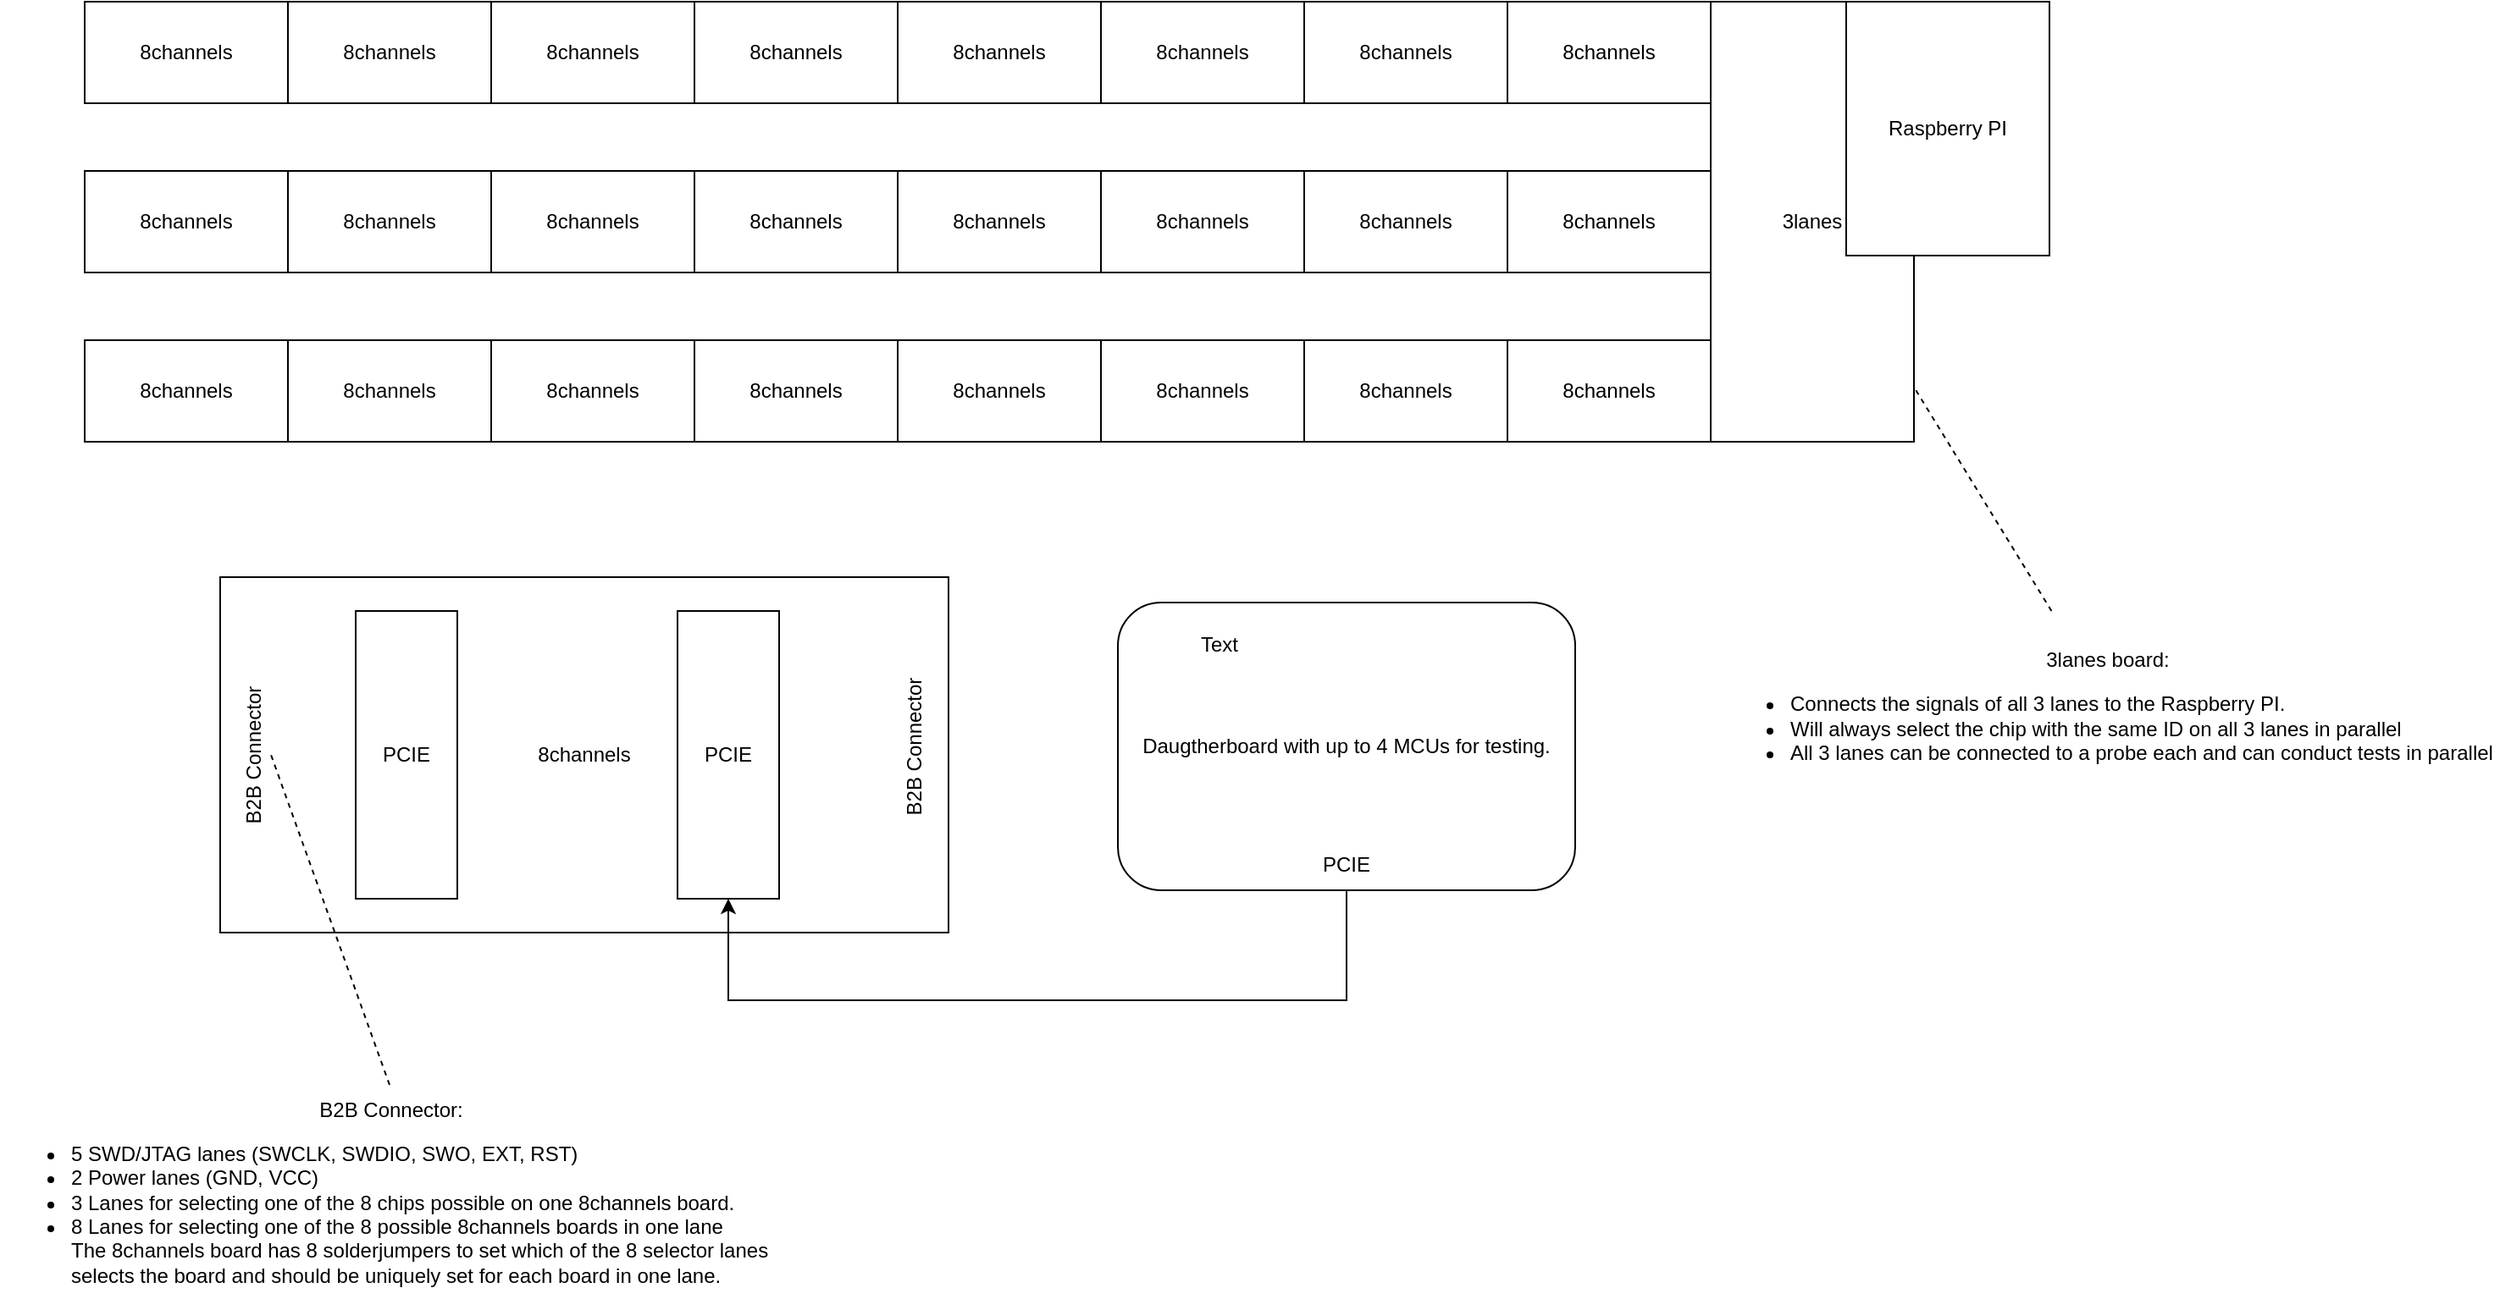 <mxfile version="13.9.8" type="device"><diagram id="sYuA1pUlj4f9CYN-lQdL" name="Page-1"><mxGraphModel dx="1673" dy="934" grid="1" gridSize="10" guides="1" tooltips="1" connect="1" arrows="1" fold="1" page="1" pageScale="1" pageWidth="850" pageHeight="1100" math="0" shadow="0"><root><mxCell id="0"/><mxCell id="1" parent="0"/><mxCell id="PqVrB3H1AC1d03dhqQ8f-1" value="8channels" style="rounded=0;whiteSpace=wrap;html=1;" vertex="1" parent="1"><mxGeometry x="80" y="140" width="120" height="60" as="geometry"/></mxCell><mxCell id="PqVrB3H1AC1d03dhqQ8f-2" value="8channels" style="rounded=0;whiteSpace=wrap;html=1;" vertex="1" parent="1"><mxGeometry x="200" y="140" width="120" height="60" as="geometry"/></mxCell><mxCell id="PqVrB3H1AC1d03dhqQ8f-3" value="8channels" style="rounded=0;whiteSpace=wrap;html=1;" vertex="1" parent="1"><mxGeometry x="320" y="140" width="120" height="60" as="geometry"/></mxCell><mxCell id="PqVrB3H1AC1d03dhqQ8f-4" value="8channels" style="rounded=0;whiteSpace=wrap;html=1;" vertex="1" parent="1"><mxGeometry x="440" y="140" width="120" height="60" as="geometry"/></mxCell><mxCell id="PqVrB3H1AC1d03dhqQ8f-5" value="8channels" style="rounded=0;whiteSpace=wrap;html=1;" vertex="1" parent="1"><mxGeometry x="560" y="140" width="120" height="60" as="geometry"/></mxCell><mxCell id="PqVrB3H1AC1d03dhqQ8f-6" value="8channels" style="rounded=0;whiteSpace=wrap;html=1;" vertex="1" parent="1"><mxGeometry x="680" y="140" width="120" height="60" as="geometry"/></mxCell><mxCell id="PqVrB3H1AC1d03dhqQ8f-7" value="8channels" style="rounded=0;whiteSpace=wrap;html=1;" vertex="1" parent="1"><mxGeometry x="800" y="140" width="120" height="60" as="geometry"/></mxCell><mxCell id="PqVrB3H1AC1d03dhqQ8f-8" value="8channels" style="rounded=0;whiteSpace=wrap;html=1;" vertex="1" parent="1"><mxGeometry x="920" y="140" width="120" height="60" as="geometry"/></mxCell><mxCell id="PqVrB3H1AC1d03dhqQ8f-9" value="8channels" style="rounded=0;whiteSpace=wrap;html=1;" vertex="1" parent="1"><mxGeometry x="80" y="240" width="120" height="60" as="geometry"/></mxCell><mxCell id="PqVrB3H1AC1d03dhqQ8f-10" value="8channels" style="rounded=0;whiteSpace=wrap;html=1;" vertex="1" parent="1"><mxGeometry x="200" y="240" width="120" height="60" as="geometry"/></mxCell><mxCell id="PqVrB3H1AC1d03dhqQ8f-11" value="8channels" style="rounded=0;whiteSpace=wrap;html=1;" vertex="1" parent="1"><mxGeometry x="320" y="240" width="120" height="60" as="geometry"/></mxCell><mxCell id="PqVrB3H1AC1d03dhqQ8f-12" value="8channels" style="rounded=0;whiteSpace=wrap;html=1;" vertex="1" parent="1"><mxGeometry x="440" y="240" width="120" height="60" as="geometry"/></mxCell><mxCell id="PqVrB3H1AC1d03dhqQ8f-13" value="8channels" style="rounded=0;whiteSpace=wrap;html=1;" vertex="1" parent="1"><mxGeometry x="560" y="240" width="120" height="60" as="geometry"/></mxCell><mxCell id="PqVrB3H1AC1d03dhqQ8f-14" value="8channels" style="rounded=0;whiteSpace=wrap;html=1;" vertex="1" parent="1"><mxGeometry x="680" y="240" width="120" height="60" as="geometry"/></mxCell><mxCell id="PqVrB3H1AC1d03dhqQ8f-15" value="8channels" style="rounded=0;whiteSpace=wrap;html=1;" vertex="1" parent="1"><mxGeometry x="800" y="240" width="120" height="60" as="geometry"/></mxCell><mxCell id="PqVrB3H1AC1d03dhqQ8f-16" value="8channels" style="rounded=0;whiteSpace=wrap;html=1;" vertex="1" parent="1"><mxGeometry x="920" y="240" width="120" height="60" as="geometry"/></mxCell><mxCell id="PqVrB3H1AC1d03dhqQ8f-17" value="8channels" style="rounded=0;whiteSpace=wrap;html=1;" vertex="1" parent="1"><mxGeometry x="80" y="340" width="120" height="60" as="geometry"/></mxCell><mxCell id="PqVrB3H1AC1d03dhqQ8f-18" value="8channels" style="rounded=0;whiteSpace=wrap;html=1;" vertex="1" parent="1"><mxGeometry x="200" y="340" width="120" height="60" as="geometry"/></mxCell><mxCell id="PqVrB3H1AC1d03dhqQ8f-19" value="8channels" style="rounded=0;whiteSpace=wrap;html=1;" vertex="1" parent="1"><mxGeometry x="320" y="340" width="120" height="60" as="geometry"/></mxCell><mxCell id="PqVrB3H1AC1d03dhqQ8f-20" value="8channels" style="rounded=0;whiteSpace=wrap;html=1;" vertex="1" parent="1"><mxGeometry x="440" y="340" width="120" height="60" as="geometry"/></mxCell><mxCell id="PqVrB3H1AC1d03dhqQ8f-21" value="8channels" style="rounded=0;whiteSpace=wrap;html=1;" vertex="1" parent="1"><mxGeometry x="560" y="340" width="120" height="60" as="geometry"/></mxCell><mxCell id="PqVrB3H1AC1d03dhqQ8f-22" value="8channels" style="rounded=0;whiteSpace=wrap;html=1;" vertex="1" parent="1"><mxGeometry x="680" y="340" width="120" height="60" as="geometry"/></mxCell><mxCell id="PqVrB3H1AC1d03dhqQ8f-23" value="8channels" style="rounded=0;whiteSpace=wrap;html=1;" vertex="1" parent="1"><mxGeometry x="800" y="340" width="120" height="60" as="geometry"/></mxCell><mxCell id="PqVrB3H1AC1d03dhqQ8f-24" value="8channels" style="rounded=0;whiteSpace=wrap;html=1;" vertex="1" parent="1"><mxGeometry x="920" y="340" width="120" height="60" as="geometry"/></mxCell><mxCell id="PqVrB3H1AC1d03dhqQ8f-25" value="3lanes" style="rounded=0;whiteSpace=wrap;html=1;" vertex="1" parent="1"><mxGeometry x="1040" y="140" width="120" height="260" as="geometry"/></mxCell><mxCell id="PqVrB3H1AC1d03dhqQ8f-26" value="8channels" style="rounded=0;whiteSpace=wrap;html=1;" vertex="1" parent="1"><mxGeometry x="160" y="480" width="430" height="210" as="geometry"/></mxCell><mxCell id="PqVrB3H1AC1d03dhqQ8f-27" value="Raspberry PI" style="rounded=0;whiteSpace=wrap;html=1;" vertex="1" parent="1"><mxGeometry x="1120" y="140" width="120" height="150" as="geometry"/></mxCell><mxCell id="PqVrB3H1AC1d03dhqQ8f-28" value="PCIE" style="rounded=0;whiteSpace=wrap;html=1;" vertex="1" parent="1"><mxGeometry x="240" y="500" width="60" height="170" as="geometry"/></mxCell><mxCell id="PqVrB3H1AC1d03dhqQ8f-29" value="PCIE" style="rounded=0;whiteSpace=wrap;html=1;" vertex="1" parent="1"><mxGeometry x="430" y="500" width="60" height="170" as="geometry"/></mxCell><mxCell id="PqVrB3H1AC1d03dhqQ8f-30" value="B2B Connector" style="text;html=1;strokeColor=none;fillColor=none;align=center;verticalAlign=middle;whiteSpace=wrap;rounded=0;rotation=-90;" vertex="1" parent="1"><mxGeometry x="20" y="575" width="320" height="20" as="geometry"/></mxCell><mxCell id="PqVrB3H1AC1d03dhqQ8f-31" value="B2B Connector" style="text;html=1;strokeColor=none;fillColor=none;align=center;verticalAlign=middle;whiteSpace=wrap;rounded=0;rotation=-90;" vertex="1" parent="1"><mxGeometry x="410" y="570" width="320" height="20" as="geometry"/></mxCell><mxCell id="PqVrB3H1AC1d03dhqQ8f-32" value="Daugtherboard with up to 4 MCUs for testing." style="rounded=1;whiteSpace=wrap;html=1;" vertex="1" parent="1"><mxGeometry x="690" y="495" width="270" height="170" as="geometry"/></mxCell><mxCell id="PqVrB3H1AC1d03dhqQ8f-35" style="edgeStyle=orthogonalEdgeStyle;rounded=0;orthogonalLoop=1;jettySize=auto;html=1;exitX=0.5;exitY=1;exitDx=0;exitDy=0;" edge="1" parent="1" source="PqVrB3H1AC1d03dhqQ8f-32" target="PqVrB3H1AC1d03dhqQ8f-29"><mxGeometry relative="1" as="geometry"><Array as="points"><mxPoint x="825" y="730"/><mxPoint x="460" y="730"/></Array></mxGeometry></mxCell><mxCell id="PqVrB3H1AC1d03dhqQ8f-33" value="PCIE" style="text;html=1;strokeColor=none;fillColor=none;align=center;verticalAlign=middle;whiteSpace=wrap;rounded=0;rotation=0;" vertex="1" parent="1"><mxGeometry x="665" y="640" width="320" height="20" as="geometry"/></mxCell><mxCell id="PqVrB3H1AC1d03dhqQ8f-36" value="&lt;div style=&quot;text-align: center&quot;&gt;&lt;span&gt;&lt;br&gt;&lt;br&gt;B2B Connector:&lt;/span&gt;&lt;/div&gt;&lt;ul&gt;&lt;li&gt;5 SWD/JTAG lanes (SWCLK, SWDIO, SWO, EXT, RST)&lt;br&gt;&lt;/li&gt;&lt;li&gt;2 Power lanes (GND, VCC)&lt;/li&gt;&lt;li&gt;3 Lanes for selecting one of the 8 chips possible on one 8channels board.&lt;/li&gt;&lt;li&gt;8 Lanes for selecting one of the 8 possible 8channels boards in one lane&lt;br&gt;The 8channels board has 8 solderjumpers to set which of the 8 selector lanes selects the board and should be uniquely set for each board in one lane.&lt;/li&gt;&lt;/ul&gt;" style="text;html=1;strokeColor=none;fillColor=none;align=left;verticalAlign=middle;whiteSpace=wrap;rounded=0;" vertex="1" parent="1"><mxGeometry x="30" y="780" width="460" height="110" as="geometry"/></mxCell><mxCell id="PqVrB3H1AC1d03dhqQ8f-39" value="&lt;div style=&quot;text-align: center&quot;&gt;&lt;span&gt;&lt;br&gt;&lt;/span&gt;&lt;span style=&quot;text-align: left&quot;&gt;3lanes board:&lt;/span&gt;&lt;/div&gt;&lt;div style=&quot;text-align: center&quot;&gt;&lt;ul&gt;&lt;li style=&quot;text-align: left&quot;&gt;Connects the signals of all 3 lanes to the Raspberry PI.&lt;br&gt;&lt;/li&gt;&lt;li style=&quot;text-align: left&quot;&gt;Will always select the chip with the same ID on all 3 lanes in parallel&lt;/li&gt;&lt;li style=&quot;text-align: left&quot;&gt;All 3 lanes can be connected to a probe each and can conduct tests in parallel&lt;/li&gt;&lt;/ul&gt;&lt;/div&gt;" style="text;html=1;strokeColor=none;fillColor=none;align=left;verticalAlign=middle;whiteSpace=wrap;rounded=0;" vertex="1" parent="1"><mxGeometry x="1045" y="500" width="460" height="110" as="geometry"/></mxCell><mxCell id="PqVrB3H1AC1d03dhqQ8f-42" value="" style="endArrow=none;dashed=1;html=1;" edge="1" parent="1" source="PqVrB3H1AC1d03dhqQ8f-39" target="PqVrB3H1AC1d03dhqQ8f-25"><mxGeometry width="50" height="50" relative="1" as="geometry"><mxPoint x="720" y="650" as="sourcePoint"/><mxPoint x="1120" y="430" as="targetPoint"/></mxGeometry></mxCell><mxCell id="PqVrB3H1AC1d03dhqQ8f-43" value="" style="endArrow=none;dashed=1;html=1;entryX=0.5;entryY=1;entryDx=0;entryDy=0;exitX=0.5;exitY=0;exitDx=0;exitDy=0;" edge="1" parent="1" source="PqVrB3H1AC1d03dhqQ8f-36" target="PqVrB3H1AC1d03dhqQ8f-30"><mxGeometry width="50" height="50" relative="1" as="geometry"><mxPoint x="1269.265" y="565.0" as="sourcePoint"/><mxPoint x="1170.0" y="387.368" as="targetPoint"/></mxGeometry></mxCell><mxCell id="PqVrB3H1AC1d03dhqQ8f-44" value="Text" style="text;html=1;strokeColor=none;fillColor=none;align=center;verticalAlign=middle;whiteSpace=wrap;rounded=0;" vertex="1" parent="1"><mxGeometry x="730" y="510" width="40" height="20" as="geometry"/></mxCell></root></mxGraphModel></diagram></mxfile>